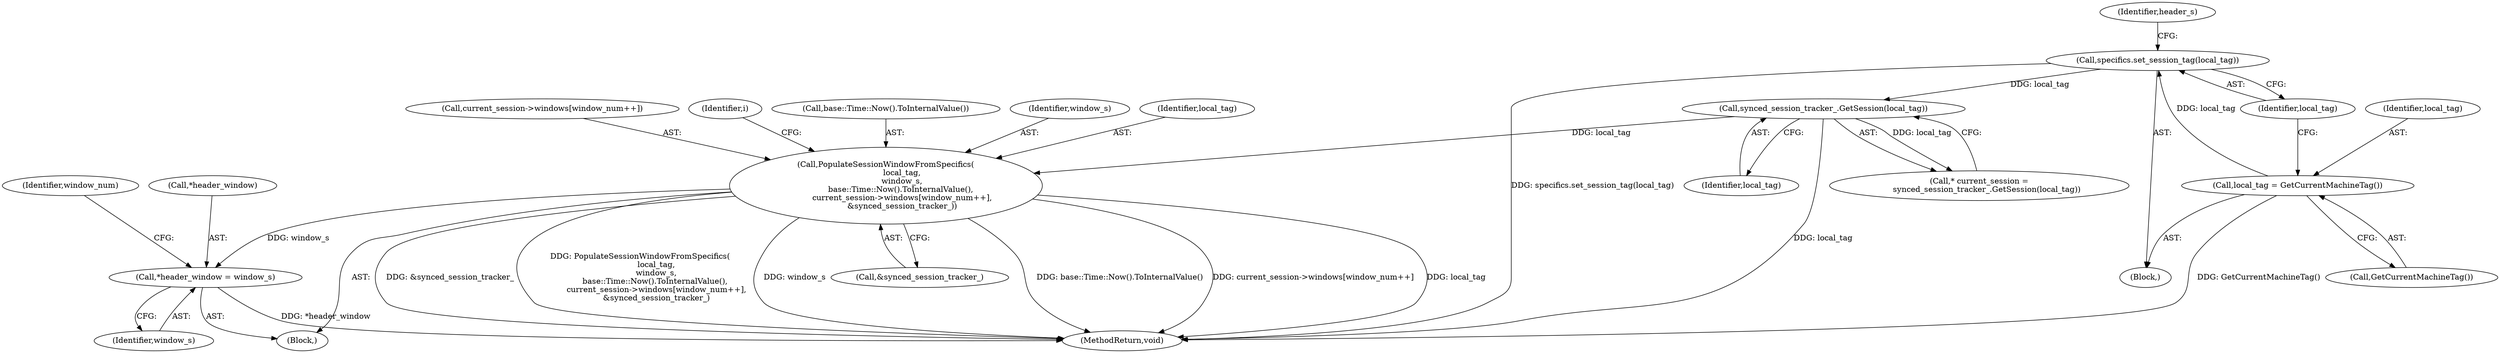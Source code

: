 digraph "0_Chrome_19190765882e272a6a2162c89acdb29110f7e3cf_11@pointer" {
"1000230" [label="(Call,*header_window = window_s)"];
"1000242" [label="(Call,PopulateSessionWindowFromSpecifics(\n             local_tag,\n             window_s,\n            base::Time::Now().ToInternalValue(),\n             current_session->windows[window_num++],\n             &synced_session_tracker_))"];
"1000119" [label="(Call,synced_session_tracker_.GetSession(local_tag))"];
"1000110" [label="(Call,specifics.set_session_tag(local_tag))"];
"1000106" [label="(Call,local_tag = GetCurrentMachineTag())"];
"1000106" [label="(Call,local_tag = GetCurrentMachineTag())"];
"1000246" [label="(Call,current_session->windows[window_num++])"];
"1000108" [label="(Call,GetCurrentMachineTag())"];
"1000144" [label="(Identifier,i)"];
"1000231" [label="(Call,*header_window)"];
"1000102" [label="(Block,)"];
"1000110" [label="(Call,specifics.set_session_tag(local_tag))"];
"1000111" [label="(Identifier,local_tag)"];
"1000242" [label="(Call,PopulateSessionWindowFromSpecifics(\n             local_tag,\n             window_s,\n            base::Time::Now().ToInternalValue(),\n             current_session->windows[window_num++],\n             &synced_session_tracker_))"];
"1000233" [label="(Identifier,window_s)"];
"1000252" [label="(Call,&synced_session_tracker_)"];
"1000230" [label="(Call,*header_window = window_s)"];
"1000107" [label="(Identifier,local_tag)"];
"1000225" [label="(Block,)"];
"1000245" [label="(Call,base::Time::Now().ToInternalValue())"];
"1000120" [label="(Identifier,local_tag)"];
"1000114" [label="(Identifier,header_s)"];
"1000244" [label="(Identifier,window_s)"];
"1000117" [label="(Call,* current_session =\n      synced_session_tracker_.GetSession(local_tag))"];
"1000119" [label="(Call,synced_session_tracker_.GetSession(local_tag))"];
"1000236" [label="(Identifier,window_num)"];
"1000271" [label="(MethodReturn,void)"];
"1000243" [label="(Identifier,local_tag)"];
"1000230" -> "1000225"  [label="AST: "];
"1000230" -> "1000233"  [label="CFG: "];
"1000231" -> "1000230"  [label="AST: "];
"1000233" -> "1000230"  [label="AST: "];
"1000236" -> "1000230"  [label="CFG: "];
"1000230" -> "1000271"  [label="DDG: *header_window"];
"1000242" -> "1000230"  [label="DDG: window_s"];
"1000242" -> "1000225"  [label="AST: "];
"1000242" -> "1000252"  [label="CFG: "];
"1000243" -> "1000242"  [label="AST: "];
"1000244" -> "1000242"  [label="AST: "];
"1000245" -> "1000242"  [label="AST: "];
"1000246" -> "1000242"  [label="AST: "];
"1000252" -> "1000242"  [label="AST: "];
"1000144" -> "1000242"  [label="CFG: "];
"1000242" -> "1000271"  [label="DDG: &synced_session_tracker_"];
"1000242" -> "1000271"  [label="DDG: PopulateSessionWindowFromSpecifics(\n             local_tag,\n             window_s,\n            base::Time::Now().ToInternalValue(),\n             current_session->windows[window_num++],\n             &synced_session_tracker_)"];
"1000242" -> "1000271"  [label="DDG: window_s"];
"1000242" -> "1000271"  [label="DDG: base::Time::Now().ToInternalValue()"];
"1000242" -> "1000271"  [label="DDG: current_session->windows[window_num++]"];
"1000242" -> "1000271"  [label="DDG: local_tag"];
"1000119" -> "1000242"  [label="DDG: local_tag"];
"1000119" -> "1000117"  [label="AST: "];
"1000119" -> "1000120"  [label="CFG: "];
"1000120" -> "1000119"  [label="AST: "];
"1000117" -> "1000119"  [label="CFG: "];
"1000119" -> "1000271"  [label="DDG: local_tag"];
"1000119" -> "1000117"  [label="DDG: local_tag"];
"1000110" -> "1000119"  [label="DDG: local_tag"];
"1000110" -> "1000102"  [label="AST: "];
"1000110" -> "1000111"  [label="CFG: "];
"1000111" -> "1000110"  [label="AST: "];
"1000114" -> "1000110"  [label="CFG: "];
"1000110" -> "1000271"  [label="DDG: specifics.set_session_tag(local_tag)"];
"1000106" -> "1000110"  [label="DDG: local_tag"];
"1000106" -> "1000102"  [label="AST: "];
"1000106" -> "1000108"  [label="CFG: "];
"1000107" -> "1000106"  [label="AST: "];
"1000108" -> "1000106"  [label="AST: "];
"1000111" -> "1000106"  [label="CFG: "];
"1000106" -> "1000271"  [label="DDG: GetCurrentMachineTag()"];
}
